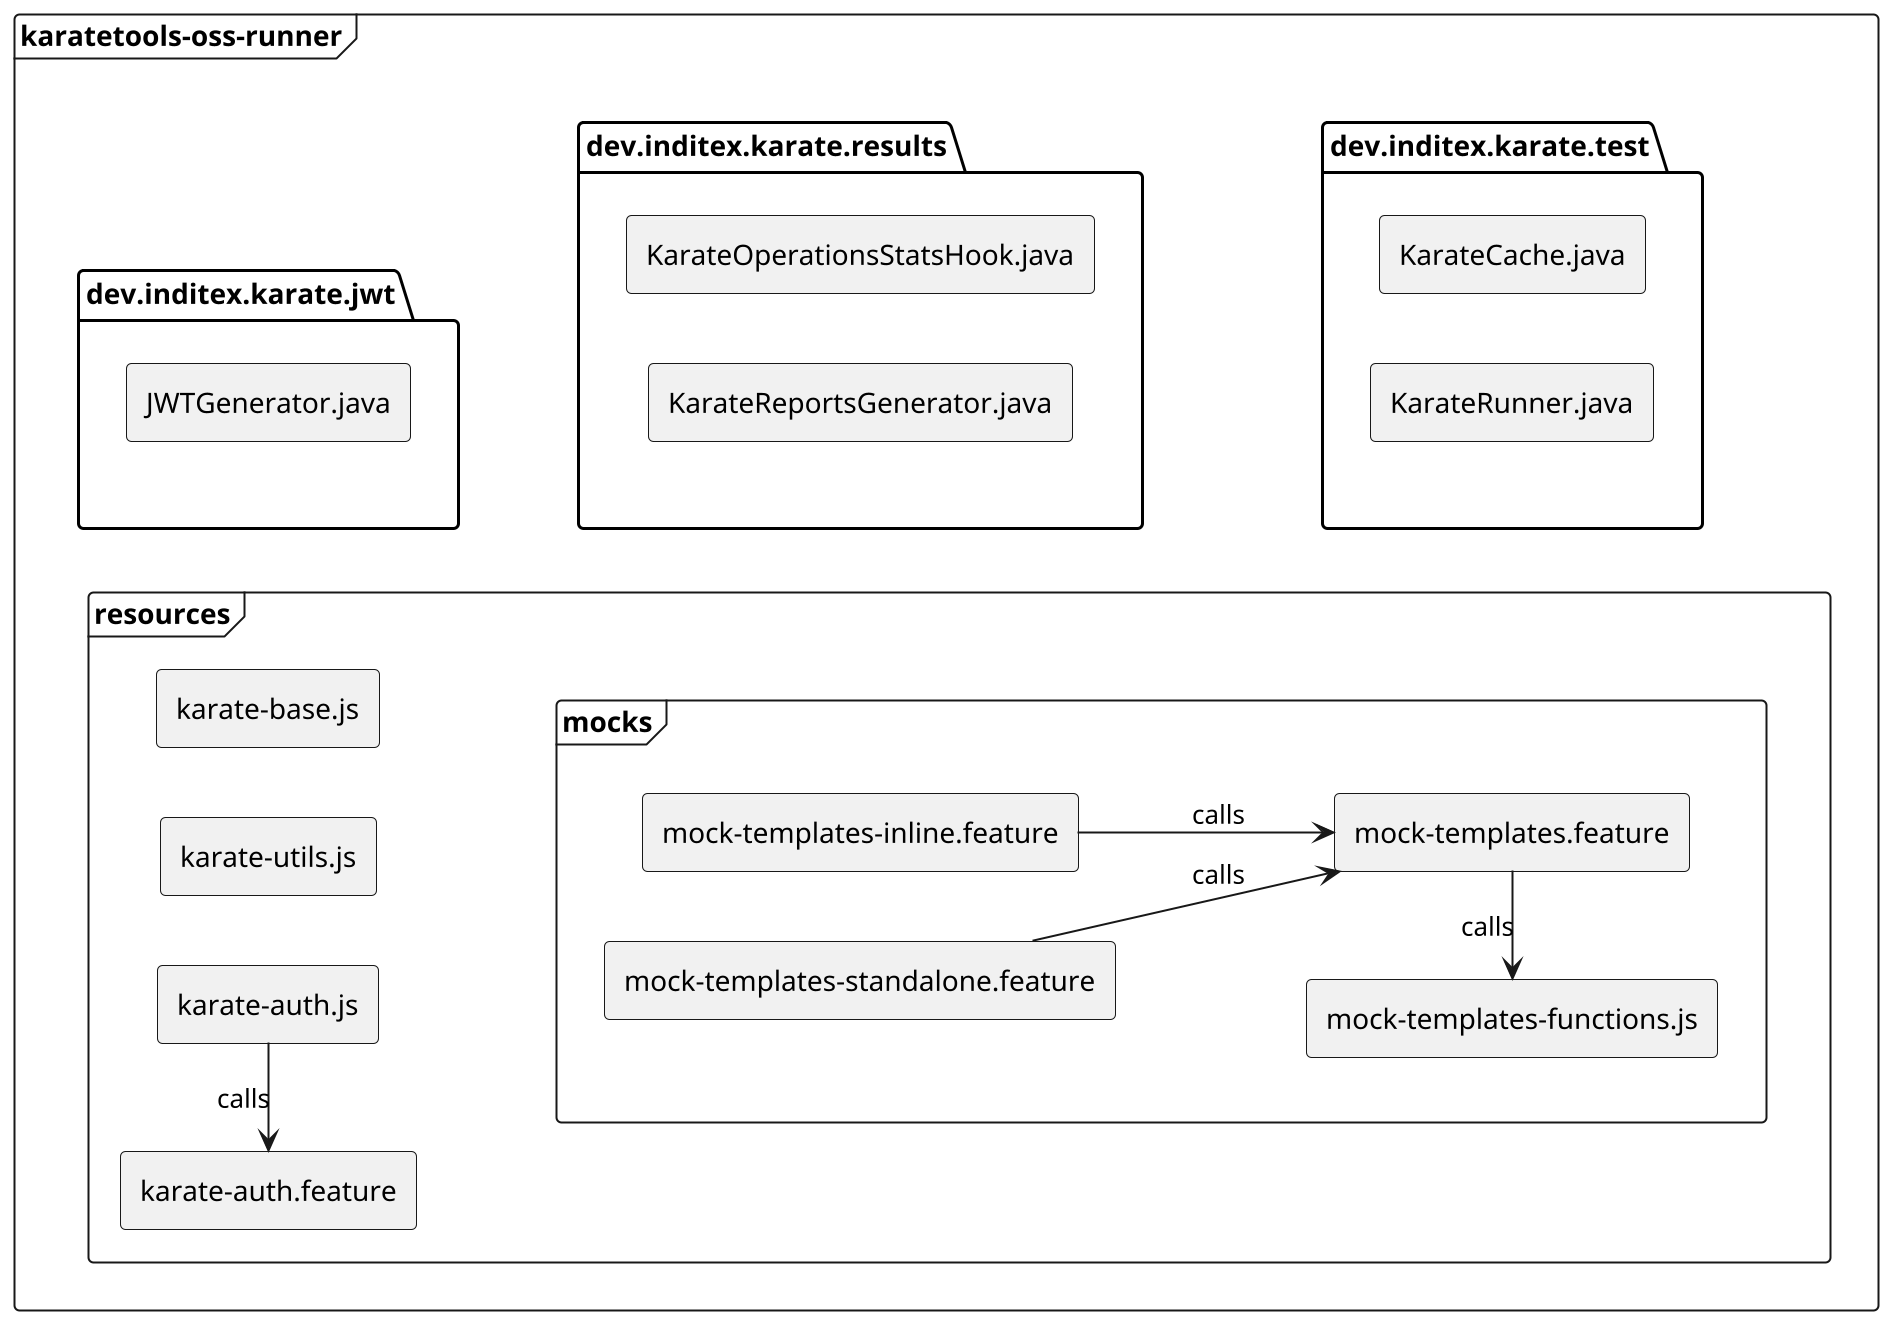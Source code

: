@startuml karatetools-oss-runner
skinparam componentStyle rectangle
left to right direction
scale 2

frame "karatetools-oss-runner" {
  package "dev.inditex.karate.jwt" {
    [JWTGenerator.java]
  }
  package "dev.inditex.karate.results" {
    [KarateOperationsStatsHook.java]
    [KarateReportsGenerator.java]
  }
  package "dev.inditex.karate.test" {
    [KarateCache.java]
    [KarateRunner.java]
  }
  frame "resources" {
    [karate-base.js]
    [karate-utils.js]
    [karate-auth.feature]
    [karate-auth.js]
    frame "mocks" {
      [mock-templates.feature]
      [mock-templates-functions.js]
      [mock-templates-inline.feature]
      [mock-templates-standalone.feature]
    }
  }
}

' Relationships

[dev.inditex.karate.jwt] .[hidden]. [dev.inditex.karate.results]
[dev.inditex.karate.results] .[hidden]. [dev.inditex.karate.test]

[karate-base.js] -[hidden]left- [karate-utils.js]
[karate-utils.js] -[hidden]left- [karate-auth.js]
[karate-auth.js] -left-> [karate-auth.feature] : calls

[karate-base.js] -[hidden]- [mocks]

[mock-templates.feature] -left-> [mock-templates-functions.js] : calls
[mock-templates-inline.feature] -down-> [mock-templates.feature] : calls
[mock-templates-standalone.feature] -down-> [mock-templates.feature] : calls

@enduml

